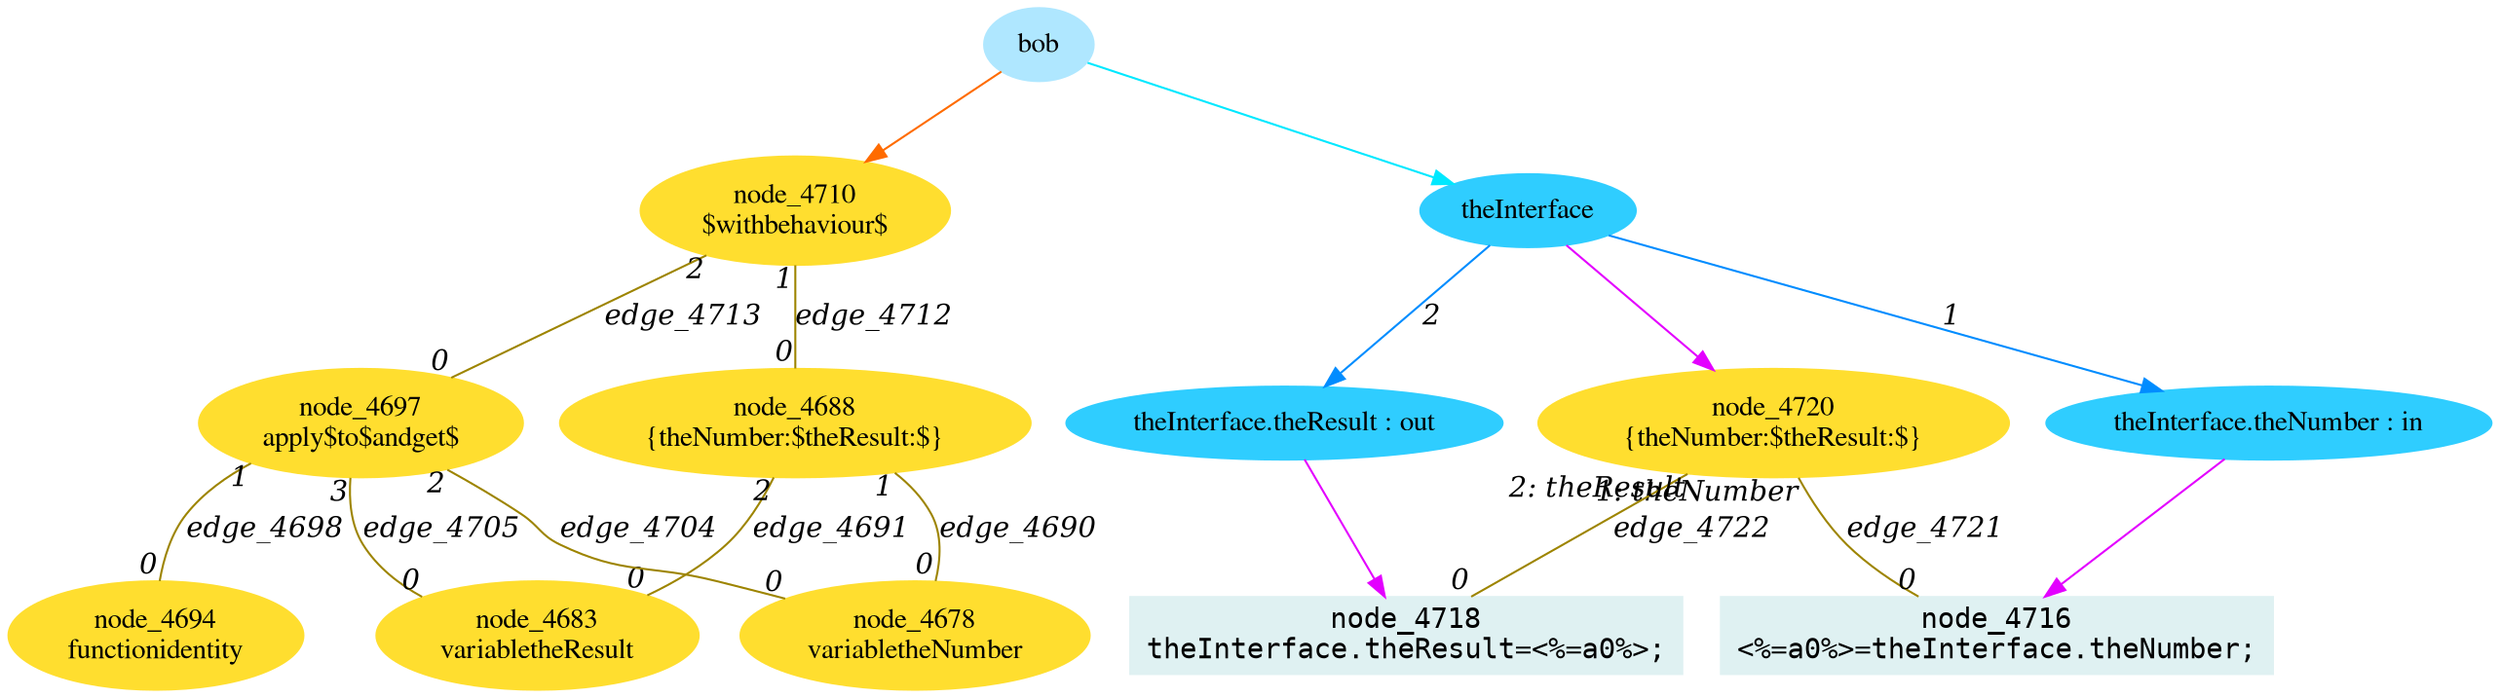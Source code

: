 digraph g{node_4678 [shape="ellipse", style="filled", color="#ffde2f", fontname="Times", label="node_4678
variabletheNumber" ]
node_4683 [shape="ellipse", style="filled", color="#ffde2f", fontname="Times", label="node_4683
variabletheResult" ]
node_4688 [shape="ellipse", style="filled", color="#ffde2f", fontname="Times", label="node_4688
{theNumber:$theResult:$}" ]
node_4694 [shape="ellipse", style="filled", color="#ffde2f", fontname="Times", label="node_4694
functionidentity" ]
node_4697 [shape="ellipse", style="filled", color="#ffde2f", fontname="Times", label="node_4697
apply$to$andget$" ]
node_4710 [shape="ellipse", style="filled", color="#ffde2f", fontname="Times", label="node_4710
$withbehaviour$" ]
node_4716 [shape="box", style="filled", color="#dff1f2", fontname="Courier", label="node_4716
<%=a0%>=theInterface.theNumber;
" ]
node_4718 [shape="box", style="filled", color="#dff1f2", fontname="Courier", label="node_4718
theInterface.theResult=<%=a0%>;
" ]
node_4720 [shape="ellipse", style="filled", color="#ffde2f", fontname="Times", label="node_4720
{theNumber:$theResult:$}" ]
node_4557 [shape="ellipse", style="filled", color="#afe7ff", fontname="Times", label="bob" ]
node_4585 [shape="ellipse", style="filled", color="#2fcdff", fontname="Times", label="theInterface" ]
node_4586 [shape="ellipse", style="filled", color="#2fcdff", fontname="Times", label="theInterface.theNumber : in" ]
node_4588 [shape="ellipse", style="filled", color="#2fcdff", fontname="Times", label="theInterface.theResult : out" ]
node_4557 -> node_4710 [dir=forward, arrowHead=normal, fontname="Times-Italic", arrowsize=1, color="#ff6b00", label="",  headlabel="", taillabel="" ]
node_4557 -> node_4585 [dir=forward, arrowHead=normal, fontname="Times-Italic", arrowsize=1, color="#00e8ff", label="",  headlabel="", taillabel="" ]
node_4585 -> node_4586 [dir=forward, arrowHead=normal, fontname="Times-Italic", arrowsize=1, color="#008cff", label="1",  headlabel="", taillabel="" ]
node_4585 -> node_4588 [dir=forward, arrowHead=normal, fontname="Times-Italic", arrowsize=1, color="#008cff", label="2",  headlabel="", taillabel="" ]
node_4586 -> node_4716 [dir=forward, arrowHead=normal, fontname="Times-Italic", arrowsize=1, color="#e300ff", label="",  headlabel="", taillabel="" ]
node_4588 -> node_4718 [dir=forward, arrowHead=normal, fontname="Times-Italic", arrowsize=1, color="#e300ff", label="",  headlabel="", taillabel="" ]
node_4585 -> node_4720 [dir=forward, arrowHead=normal, fontname="Times-Italic", arrowsize=1, color="#e300ff", label="",  headlabel="", taillabel="" ]
node_4688 -> node_4678 [dir=none, arrowHead=none, fontname="Times-Italic", arrowsize=1, color="#9d8400", label="edge_4690",  headlabel="0", taillabel="1" ]
node_4688 -> node_4683 [dir=none, arrowHead=none, fontname="Times-Italic", arrowsize=1, color="#9d8400", label="edge_4691",  headlabel="0", taillabel="2" ]
node_4697 -> node_4694 [dir=none, arrowHead=none, fontname="Times-Italic", arrowsize=1, color="#9d8400", label="edge_4698",  headlabel="0", taillabel="1" ]
node_4697 -> node_4678 [dir=none, arrowHead=none, fontname="Times-Italic", arrowsize=1, color="#9d8400", label="edge_4704",  headlabel="0", taillabel="2" ]
node_4697 -> node_4683 [dir=none, arrowHead=none, fontname="Times-Italic", arrowsize=1, color="#9d8400", label="edge_4705",  headlabel="0", taillabel="3" ]
node_4710 -> node_4688 [dir=none, arrowHead=none, fontname="Times-Italic", arrowsize=1, color="#9d8400", label="edge_4712",  headlabel="0", taillabel="1" ]
node_4710 -> node_4697 [dir=none, arrowHead=none, fontname="Times-Italic", arrowsize=1, color="#9d8400", label="edge_4713",  headlabel="0", taillabel="2" ]
node_4720 -> node_4716 [dir=none, arrowHead=none, fontname="Times-Italic", arrowsize=1, color="#9d8400", label="edge_4721",  headlabel="0", taillabel="1: theNumber" ]
node_4720 -> node_4718 [dir=none, arrowHead=none, fontname="Times-Italic", arrowsize=1, color="#9d8400", label="edge_4722",  headlabel="0", taillabel="2: theResult" ]
}